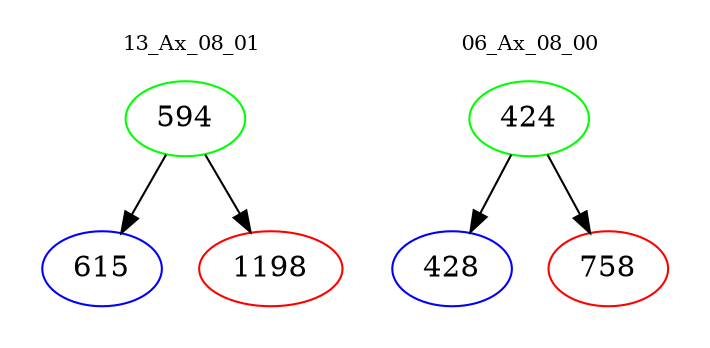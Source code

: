 digraph{
subgraph cluster_0 {
color = white
label = "13_Ax_08_01";
fontsize=10;
T0_594 [label="594", color="green"]
T0_594 -> T0_615 [color="black"]
T0_615 [label="615", color="blue"]
T0_594 -> T0_1198 [color="black"]
T0_1198 [label="1198", color="red"]
}
subgraph cluster_1 {
color = white
label = "06_Ax_08_00";
fontsize=10;
T1_424 [label="424", color="green"]
T1_424 -> T1_428 [color="black"]
T1_428 [label="428", color="blue"]
T1_424 -> T1_758 [color="black"]
T1_758 [label="758", color="red"]
}
}
